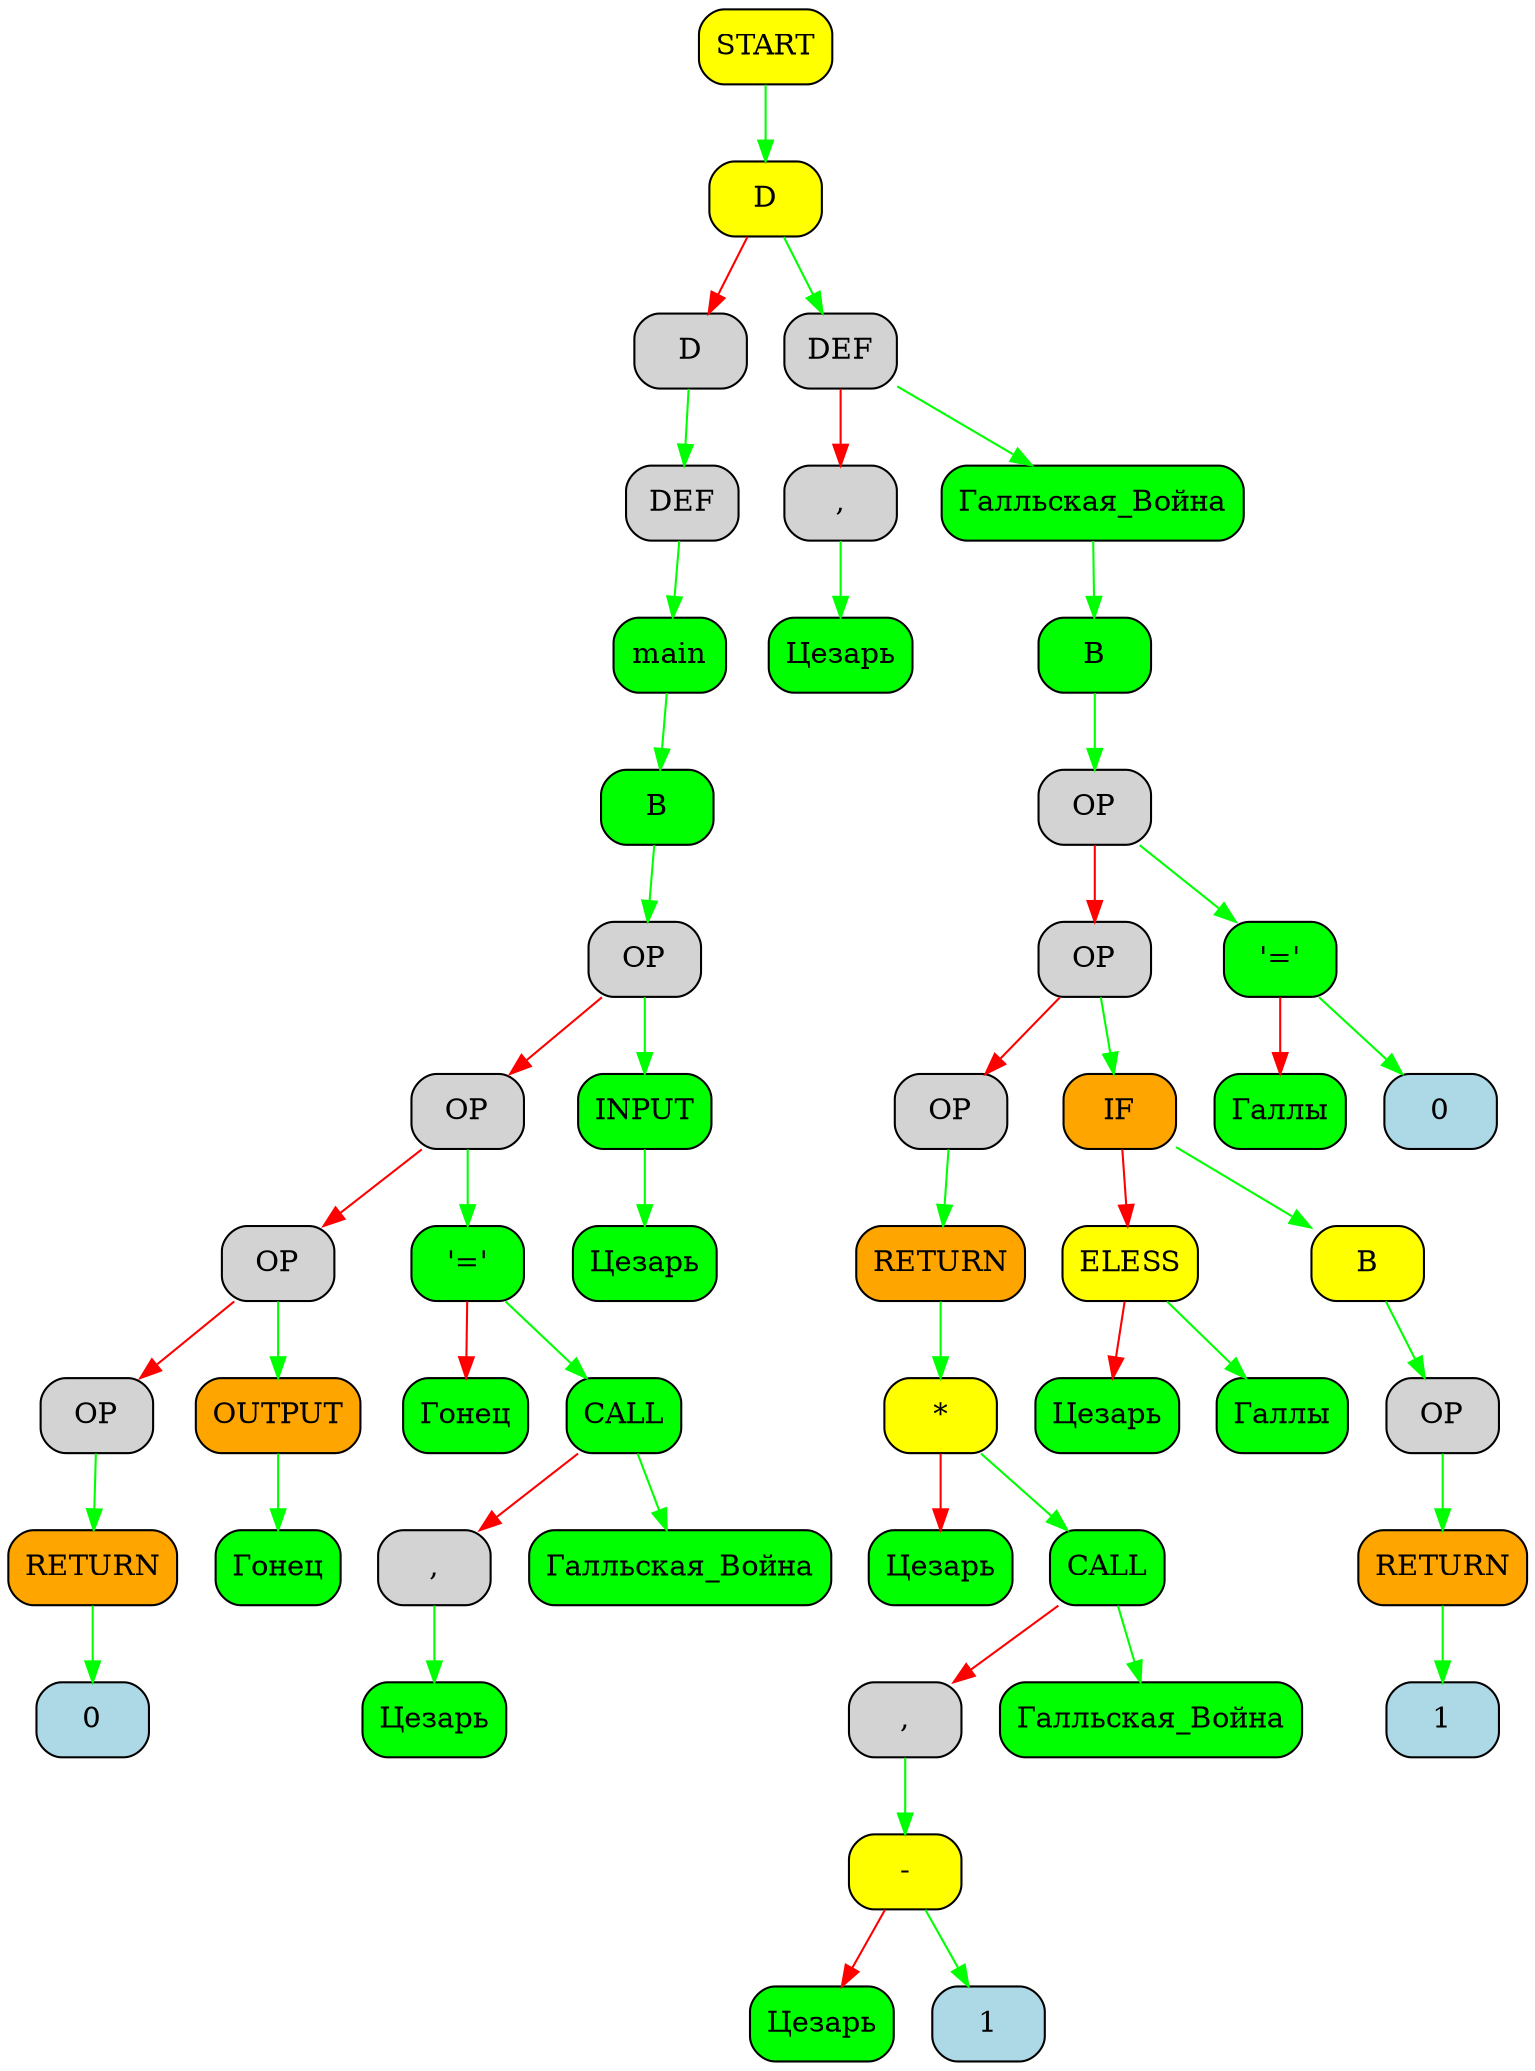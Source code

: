 digraph First{
node [shape="Mrecord", style="filled", fillcolor="lightblue"];
"boxb548dc90" [fillcolor="yellow",label="START"];
"boxb548e4f0" [fillcolor="yellow",label="D"];
"boxb548dc90" -> "boxb548e4f0"[color="green"];
"boxb548ed50" [fillcolor="",label="D"];
"boxb548e4f0" -> "boxb548ed50"[color="red"];
"boxb548f5b0" [fillcolor="",label="DEF"];
"boxb548ed50" -> "boxb548f5b0"[color="green"];
"boxb548fe10" [fillcolor="green",label="main"];
"boxb548f5b0" -> "boxb548fe10"[color="green"];
"boxb5490260" [fillcolor="green",label="B"];
"boxb548fe10" -> "boxb5490260"[color="green"];
"boxb54906b0" [fillcolor="",label="OP"];
"boxb5490260" -> "boxb54906b0"[color="green"];
"boxb5490b00" [fillcolor="",label="OP"];
"boxb54906b0" -> "boxb5490b00"[color="red"];
"boxb5490f50" [fillcolor="",label="OP"];
"boxb5490b00" -> "boxb5490f50"[color="red"];
"boxb54913a0" [fillcolor="",label="OP"];
"boxb5490f50" -> "boxb54913a0"[color="red"];
"boxb54917f0" [fillcolor="orange",label="RETURN"];
"boxb54913a0" -> "boxb54917f0"[color="green"];
"boxb5491c40" [label="0"];
"boxb54917f0" -> "boxb5491c40"[color="green"];
"boxb54924a0" [fillcolor="orange",label="OUTPUT"];
"boxb5490f50" -> "boxb54924a0"[color="green"];
"boxb54928f0" [fillcolor="green",label="Гонец"];
"boxb54924a0" -> "boxb54928f0"[color="green"];
"boxb5493150" [fillcolor="green",label="'='"];
"boxb5490b00" -> "boxb5493150"[color="green"];
"boxb54935a0" [fillcolor="green",label="Гонец"];
"boxb5493150" -> "boxb54935a0"[color="red"];
"boxb5493e00" [fillcolor="green",label="CALL"];
"boxb5493150" -> "boxb5493e00"[color="green"];
"boxb5494250" [fillcolor="",label=","];
"boxb5493e00" -> "boxb5494250"[color="red"];
"boxb54946a0" [fillcolor="green",label="Цезарь"];
"boxb5494250" -> "boxb54946a0"[color="green"];
"boxb5494f00" [fillcolor="green",label="Галльская_Война"];
"boxb5493e00" -> "boxb5494f00"[color="green"];
"boxb5495350" [fillcolor="green",label="INPUT"];
"boxb54906b0" -> "boxb5495350"[color="green"];
"boxb54957a0" [fillcolor="green",label="Цезарь"];
"boxb5495350" -> "boxb54957a0"[color="green"];
"boxb5496000" [fillcolor="",label="DEF"];
"boxb548e4f0" -> "boxb5496000"[color="green"];
"boxb5496450" [fillcolor="",label=","];
"boxb5496000" -> "boxb5496450"[color="red"];
"boxb54968a0" [fillcolor="green",label="Цезарь"];
"boxb5496450" -> "boxb54968a0"[color="green"];
"boxb5497100" [fillcolor="green",label="Галльская_Война"];
"boxb5496000" -> "boxb5497100"[color="green"];
"boxb5497550" [fillcolor="green",label="B"];
"boxb5497100" -> "boxb5497550"[color="green"];
"boxb54979a0" [fillcolor="",label="OP"];
"boxb5497550" -> "boxb54979a0"[color="green"];
"boxb5497df0" [fillcolor="",label="OP"];
"boxb54979a0" -> "boxb5497df0"[color="red"];
"boxb5498240" [fillcolor="",label="OP"];
"boxb5497df0" -> "boxb5498240"[color="red"];
"boxb5498690" [fillcolor="orange",label="RETURN"];
"boxb5498240" -> "boxb5498690"[color="green"];
"boxb5498ae0" [fillcolor="yellow",label="*"];
"boxb5498690" -> "boxb5498ae0"[color="green"];
"boxb5498f30" [fillcolor="green",label="Цезарь"];
"boxb5498ae0" -> "boxb5498f30"[color="red"];
"boxb5499790" [fillcolor="green",label="CALL"];
"boxb5498ae0" -> "boxb5499790"[color="green"];
"boxb5499be0" [fillcolor="",label=","];
"boxb5499790" -> "boxb5499be0"[color="red"];
"boxb549a030" [fillcolor="yellow",label="-"];
"boxb5499be0" -> "boxb549a030"[color="green"];
"boxb549a480" [fillcolor="green",label="Цезарь"];
"boxb549a030" -> "boxb549a480"[color="red"];
"boxb549ace0" [label="1"];
"boxb549a030" -> "boxb549ace0"[color="green"];
"boxb549b540" [fillcolor="green",label="Галльская_Война"];
"boxb5499790" -> "boxb549b540"[color="green"];
"boxb549b990" [fillcolor="orange",label="IF"];
"boxb5497df0" -> "boxb549b990"[color="green"];
"boxb549bde0" [fillcolor="yellow",label="ELESS"];
"boxb549b990" -> "boxb549bde0"[color="red"];
"boxb549c230" [fillcolor="green",label="Цезарь"];
"boxb549bde0" -> "boxb549c230"[color="red"];
"boxb549ca90" [fillcolor="green",label="Галлы"];
"boxb549bde0" -> "boxb549ca90"[color="green"];
"boxb549d2f0" [fillcolor="yellow",label="B"];
"boxb549b990" -> "boxb549d2f0"[color="green"];
"boxb549d740" [fillcolor="",label="OP"];
"boxb549d2f0" -> "boxb549d740"[color="green"];
"boxb549db90" [fillcolor="orange",label="RETURN"];
"boxb549d740" -> "boxb549db90"[color="green"];
"boxb549dfe0" [label="1"];
"boxb549db90" -> "boxb549dfe0"[color="green"];
"boxb549e840" [fillcolor="green",label="'='"];
"boxb54979a0" -> "boxb549e840"[color="green"];
"boxb549ec90" [fillcolor="green",label="Галлы"];
"boxb549e840" -> "boxb549ec90"[color="red"];
"boxb549f4f0" [label="0"];
"boxb549e840" -> "boxb549f4f0"[color="green"];
}